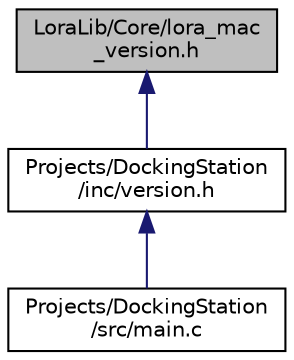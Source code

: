 digraph "LoraLib/Core/lora_mac_version.h"
{
  edge [fontname="Helvetica",fontsize="10",labelfontname="Helvetica",labelfontsize="10"];
  node [fontname="Helvetica",fontsize="10",shape=record];
  Node1 [label="LoraLib/Core/lora_mac\l_version.h",height=0.2,width=0.4,color="black", fillcolor="grey75", style="filled", fontcolor="black"];
  Node1 -> Node2 [dir="back",color="midnightblue",fontsize="10",style="solid"];
  Node2 [label="Projects/DockingStation\l/inc/version.h",height=0.2,width=0.4,color="black", fillcolor="white", style="filled",URL="$version_8h.html"];
  Node2 -> Node3 [dir="back",color="midnightblue",fontsize="10",style="solid"];
  Node3 [label="Projects/DockingStation\l/src/main.c",height=0.2,width=0.4,color="black", fillcolor="white", style="filled",URL="$main_8c.html"];
}

